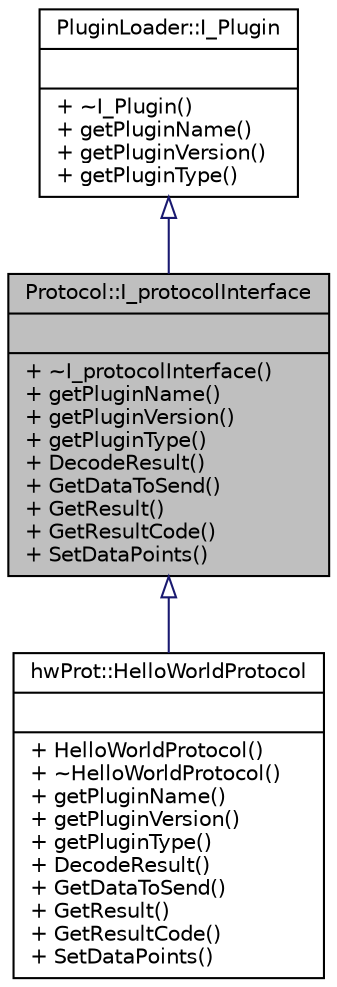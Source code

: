 digraph "Protocol::I_protocolInterface"
{
 // INTERACTIVE_SVG=YES
 // LATEX_PDF_SIZE
  edge [fontname="Helvetica",fontsize="10",labelfontname="Helvetica",labelfontsize="10"];
  node [fontname="Helvetica",fontsize="10",shape=record];
  Node0 [label="{Protocol::I_protocolInterface\n||+ ~I_protocolInterface()\l+ getPluginName()\l+ getPluginVersion()\l+ getPluginType()\l+ DecodeResult()\l+ GetDataToSend()\l+ GetResult()\l+ GetResultCode()\l+ SetDataPoints()\l}",height=0.2,width=0.4,color="black", fillcolor="grey75", style="filled", fontcolor="black",tooltip="Base Protocol interface."];
  Node1 -> Node0 [dir="back",color="midnightblue",fontsize="10",style="solid",arrowtail="onormal"];
  Node1 [label="{PluginLoader::I_Plugin\n||+ ~I_Plugin()\l+ getPluginName()\l+ getPluginVersion()\l+ getPluginType()\l}",height=0.2,width=0.4,color="black", fillcolor="white", style="filled",URL="$d0/d4c/classPluginLoader_1_1I__Plugin.html",tooltip="Top-level base class the plugin interfaces should derive from."];
  Node0 -> Node2 [dir="back",color="midnightblue",fontsize="10",style="solid",arrowtail="onormal"];
  Node2 [label="{hwProt::HelloWorldProtocol\n||+ HelloWorldProtocol()\l+ ~HelloWorldProtocol()\l+ getPluginName()\l+ getPluginVersion()\l+ getPluginType()\l+ DecodeResult()\l+ GetDataToSend()\l+ GetResult()\l+ GetResultCode()\l+ SetDataPoints()\l}",height=0.2,width=0.4,color="black", fillcolor="white", style="filled",URL="$d8/d75/classhwProt_1_1HelloWorldProtocol.html",tooltip="HelloWorldProtocol."];
}
